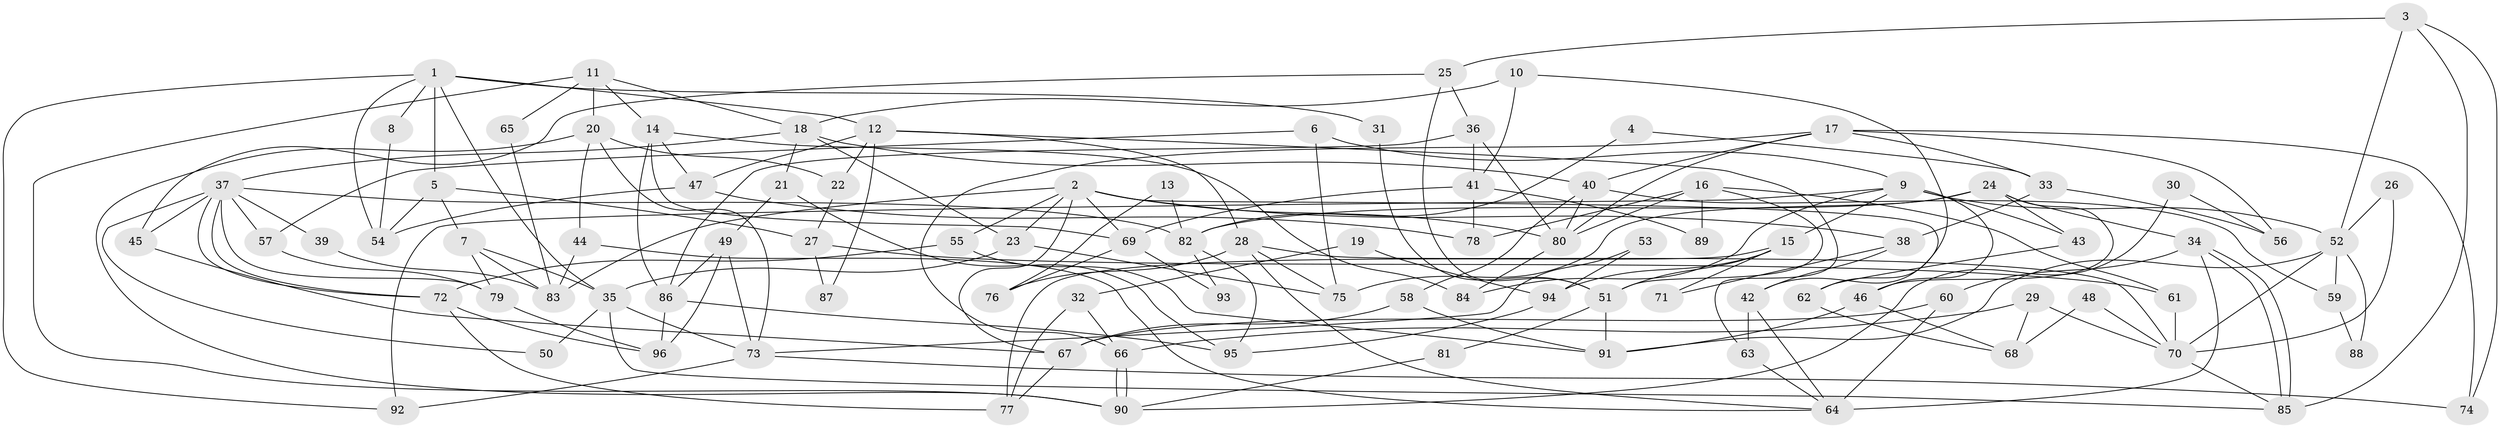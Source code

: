 // Generated by graph-tools (version 1.1) at 2025/50/03/09/25 03:50:05]
// undirected, 96 vertices, 192 edges
graph export_dot {
graph [start="1"]
  node [color=gray90,style=filled];
  1;
  2;
  3;
  4;
  5;
  6;
  7;
  8;
  9;
  10;
  11;
  12;
  13;
  14;
  15;
  16;
  17;
  18;
  19;
  20;
  21;
  22;
  23;
  24;
  25;
  26;
  27;
  28;
  29;
  30;
  31;
  32;
  33;
  34;
  35;
  36;
  37;
  38;
  39;
  40;
  41;
  42;
  43;
  44;
  45;
  46;
  47;
  48;
  49;
  50;
  51;
  52;
  53;
  54;
  55;
  56;
  57;
  58;
  59;
  60;
  61;
  62;
  63;
  64;
  65;
  66;
  67;
  68;
  69;
  70;
  71;
  72;
  73;
  74;
  75;
  76;
  77;
  78;
  79;
  80;
  81;
  82;
  83;
  84;
  85;
  86;
  87;
  88;
  89;
  90;
  91;
  92;
  93;
  94;
  95;
  96;
  1 -- 35;
  1 -- 12;
  1 -- 5;
  1 -- 8;
  1 -- 31;
  1 -- 54;
  1 -- 92;
  2 -- 23;
  2 -- 55;
  2 -- 38;
  2 -- 62;
  2 -- 67;
  2 -- 69;
  2 -- 80;
  2 -- 83;
  3 -- 52;
  3 -- 74;
  3 -- 25;
  3 -- 85;
  4 -- 33;
  4 -- 82;
  5 -- 7;
  5 -- 27;
  5 -- 54;
  6 -- 75;
  6 -- 9;
  6 -- 57;
  7 -- 79;
  7 -- 35;
  7 -- 83;
  8 -- 54;
  9 -- 52;
  9 -- 84;
  9 -- 15;
  9 -- 43;
  9 -- 46;
  9 -- 92;
  10 -- 18;
  10 -- 41;
  10 -- 42;
  11 -- 20;
  11 -- 18;
  11 -- 14;
  11 -- 65;
  11 -- 90;
  12 -- 28;
  12 -- 47;
  12 -- 22;
  12 -- 63;
  12 -- 87;
  13 -- 82;
  13 -- 76;
  14 -- 86;
  14 -- 47;
  14 -- 69;
  14 -- 84;
  15 -- 51;
  15 -- 71;
  15 -- 77;
  15 -- 94;
  16 -- 80;
  16 -- 78;
  16 -- 51;
  16 -- 61;
  16 -- 89;
  17 -- 80;
  17 -- 66;
  17 -- 33;
  17 -- 40;
  17 -- 56;
  17 -- 74;
  18 -- 37;
  18 -- 40;
  18 -- 21;
  18 -- 23;
  19 -- 94;
  19 -- 32;
  20 -- 90;
  20 -- 44;
  20 -- 22;
  20 -- 73;
  21 -- 49;
  21 -- 95;
  22 -- 27;
  23 -- 35;
  23 -- 75;
  24 -- 34;
  24 -- 75;
  24 -- 43;
  24 -- 46;
  24 -- 82;
  25 -- 36;
  25 -- 45;
  25 -- 51;
  26 -- 52;
  26 -- 70;
  27 -- 61;
  27 -- 87;
  28 -- 70;
  28 -- 64;
  28 -- 75;
  28 -- 76;
  29 -- 70;
  29 -- 68;
  29 -- 66;
  30 -- 90;
  30 -- 56;
  31 -- 51;
  32 -- 66;
  32 -- 77;
  33 -- 38;
  33 -- 56;
  34 -- 64;
  34 -- 85;
  34 -- 85;
  34 -- 60;
  35 -- 73;
  35 -- 85;
  35 -- 50;
  36 -- 80;
  36 -- 86;
  36 -- 41;
  37 -- 72;
  37 -- 72;
  37 -- 45;
  37 -- 39;
  37 -- 50;
  37 -- 57;
  37 -- 79;
  37 -- 82;
  38 -- 42;
  38 -- 71;
  39 -- 83;
  40 -- 58;
  40 -- 59;
  40 -- 80;
  41 -- 69;
  41 -- 78;
  41 -- 89;
  42 -- 63;
  42 -- 64;
  43 -- 62;
  44 -- 83;
  44 -- 64;
  45 -- 67;
  46 -- 68;
  46 -- 91;
  47 -- 54;
  47 -- 78;
  48 -- 70;
  48 -- 68;
  49 -- 73;
  49 -- 96;
  49 -- 86;
  51 -- 81;
  51 -- 91;
  52 -- 70;
  52 -- 91;
  52 -- 59;
  52 -- 88;
  53 -- 73;
  53 -- 94;
  55 -- 91;
  55 -- 72;
  57 -- 79;
  58 -- 91;
  58 -- 67;
  59 -- 88;
  60 -- 67;
  60 -- 64;
  61 -- 70;
  62 -- 68;
  63 -- 64;
  65 -- 83;
  66 -- 90;
  66 -- 90;
  67 -- 77;
  69 -- 76;
  69 -- 93;
  70 -- 85;
  72 -- 96;
  72 -- 77;
  73 -- 92;
  73 -- 74;
  79 -- 96;
  80 -- 84;
  81 -- 90;
  82 -- 93;
  82 -- 95;
  86 -- 95;
  86 -- 96;
  94 -- 95;
}
